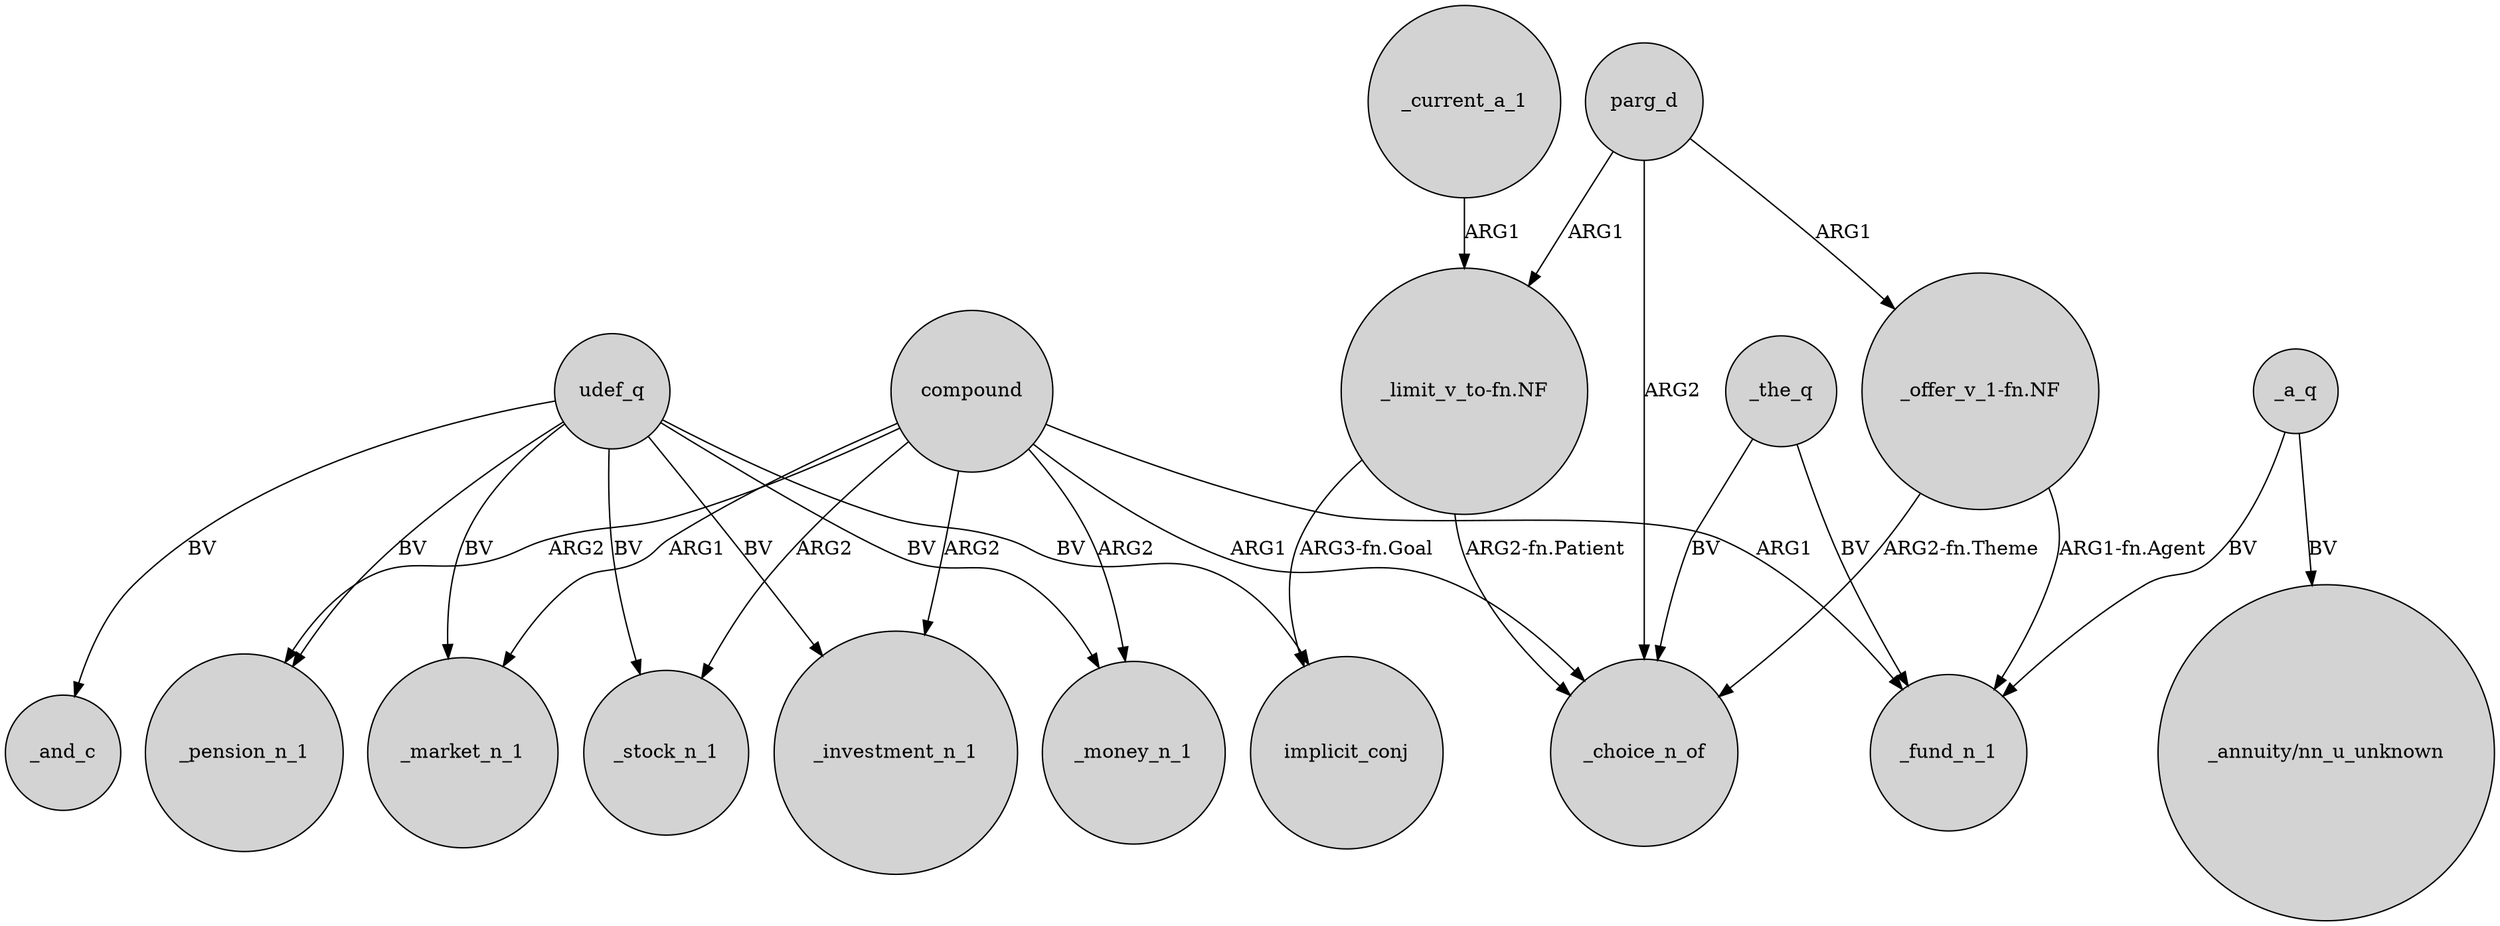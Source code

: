 digraph {
	node [shape=circle style=filled]
	udef_q -> _money_n_1 [label=BV]
	"_limit_v_to-fn.NF" -> implicit_conj [label="ARG3-fn.Goal"]
	"_offer_v_1-fn.NF" -> _choice_n_of [label="ARG2-fn.Theme"]
	compound -> _investment_n_1 [label=ARG2]
	_the_q -> _choice_n_of [label=BV]
	compound -> _pension_n_1 [label=ARG2]
	udef_q -> _market_n_1 [label=BV]
	parg_d -> "_limit_v_to-fn.NF" [label=ARG1]
	udef_q -> implicit_conj [label=BV]
	_the_q -> _fund_n_1 [label=BV]
	parg_d -> _choice_n_of [label=ARG2]
	_a_q -> _fund_n_1 [label=BV]
	compound -> _stock_n_1 [label=ARG2]
	"_offer_v_1-fn.NF" -> _fund_n_1 [label="ARG1-fn.Agent"]
	compound -> _choice_n_of [label=ARG1]
	"_limit_v_to-fn.NF" -> _choice_n_of [label="ARG2-fn.Patient"]
	udef_q -> _stock_n_1 [label=BV]
	compound -> _money_n_1 [label=ARG2]
	udef_q -> _pension_n_1 [label=BV]
	udef_q -> _investment_n_1 [label=BV]
	_current_a_1 -> "_limit_v_to-fn.NF" [label=ARG1]
	compound -> _market_n_1 [label=ARG1]
	udef_q -> _and_c [label=BV]
	parg_d -> "_offer_v_1-fn.NF" [label=ARG1]
	compound -> _fund_n_1 [label=ARG1]
	_a_q -> "_annuity/nn_u_unknown" [label=BV]
}
